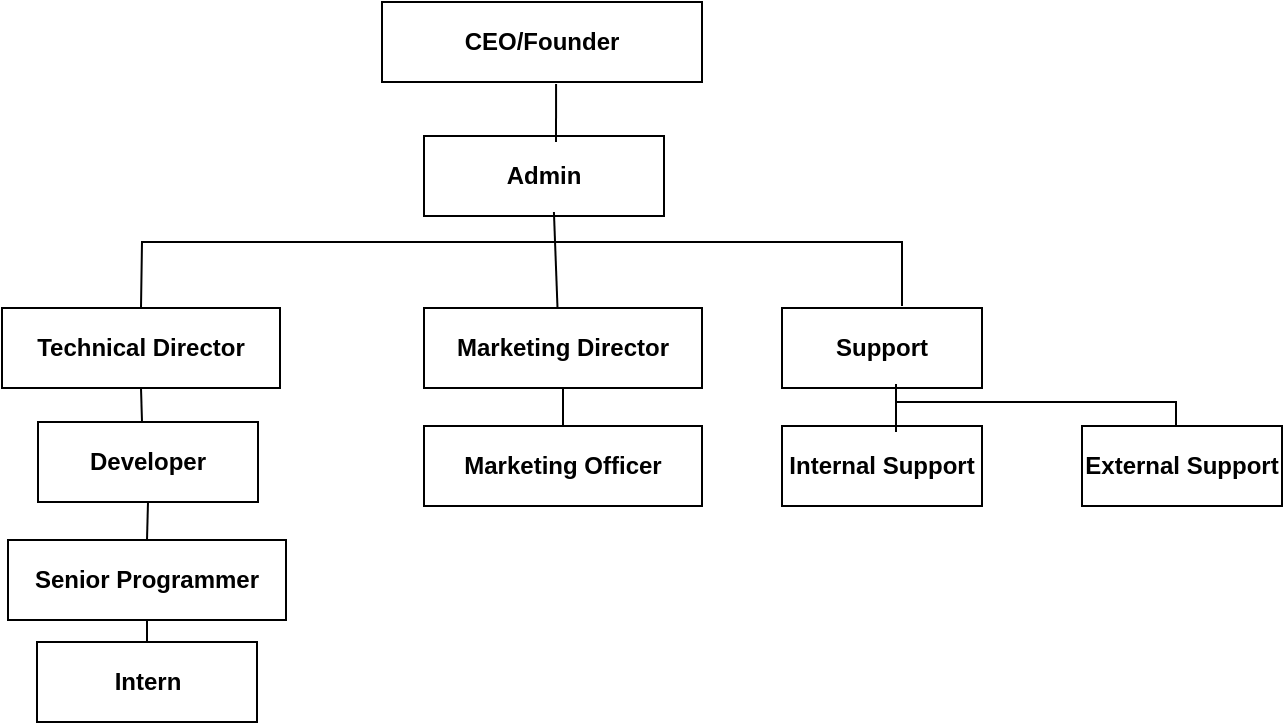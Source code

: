 <mxfile version="24.7.10">
  <diagram name="Page-1" id="jgW-yLE3rwJ7l7WNvmEm">
    <mxGraphModel dx="880" dy="506" grid="1" gridSize="10" guides="1" tooltips="1" connect="1" arrows="1" fold="1" page="1" pageScale="1" pageWidth="850" pageHeight="1100" math="0" shadow="0">
      <root>
        <mxCell id="0" />
        <mxCell id="1" parent="0" />
        <mxCell id="7eaz7EFyOXFihNtyiCtr-1" value="&lt;b&gt;CEO/Founder&lt;/b&gt;" style="rounded=0;whiteSpace=wrap;html=1;" vertex="1" parent="1">
          <mxGeometry x="350" y="40" width="160" height="40" as="geometry" />
        </mxCell>
        <mxCell id="7eaz7EFyOXFihNtyiCtr-3" value="&lt;b&gt;Admin&lt;/b&gt;" style="rounded=0;whiteSpace=wrap;html=1;" vertex="1" parent="1">
          <mxGeometry x="371" y="107" width="120" height="40" as="geometry" />
        </mxCell>
        <mxCell id="7eaz7EFyOXFihNtyiCtr-4" value="&lt;b&gt;Marketing Director&lt;/b&gt;" style="rounded=0;whiteSpace=wrap;html=1;" vertex="1" parent="1">
          <mxGeometry x="371" y="193" width="139" height="40" as="geometry" />
        </mxCell>
        <mxCell id="7eaz7EFyOXFihNtyiCtr-5" value="&lt;b&gt;Support&lt;/b&gt;" style="rounded=0;whiteSpace=wrap;html=1;" vertex="1" parent="1">
          <mxGeometry x="550" y="193" width="100" height="40" as="geometry" />
        </mxCell>
        <mxCell id="7eaz7EFyOXFihNtyiCtr-6" value="&lt;b&gt;Technical Director&lt;/b&gt;" style="rounded=0;whiteSpace=wrap;html=1;" vertex="1" parent="1">
          <mxGeometry x="160" y="193" width="139" height="40" as="geometry" />
        </mxCell>
        <mxCell id="7eaz7EFyOXFihNtyiCtr-7" value="&lt;b&gt;Developer&lt;/b&gt;" style="rounded=0;whiteSpace=wrap;html=1;" vertex="1" parent="1">
          <mxGeometry x="178" y="250" width="110" height="40" as="geometry" />
        </mxCell>
        <mxCell id="7eaz7EFyOXFihNtyiCtr-8" value="&lt;b&gt;Senior Programmer&lt;/b&gt;" style="rounded=0;whiteSpace=wrap;html=1;" vertex="1" parent="1">
          <mxGeometry x="163" y="309" width="139" height="40" as="geometry" />
        </mxCell>
        <mxCell id="7eaz7EFyOXFihNtyiCtr-9" value="&lt;b&gt;Intern&lt;/b&gt;" style="rounded=0;whiteSpace=wrap;html=1;" vertex="1" parent="1">
          <mxGeometry x="177.5" y="360" width="110" height="40" as="geometry" />
        </mxCell>
        <mxCell id="7eaz7EFyOXFihNtyiCtr-10" value="&lt;b&gt;Marketing Officer&lt;/b&gt;" style="rounded=0;whiteSpace=wrap;html=1;" vertex="1" parent="1">
          <mxGeometry x="371" y="252" width="139" height="40" as="geometry" />
        </mxCell>
        <mxCell id="7eaz7EFyOXFihNtyiCtr-11" value="&lt;b&gt;Internal Support&lt;/b&gt;" style="rounded=0;whiteSpace=wrap;html=1;" vertex="1" parent="1">
          <mxGeometry x="550" y="252" width="100" height="40" as="geometry" />
        </mxCell>
        <mxCell id="7eaz7EFyOXFihNtyiCtr-12" value="&lt;b&gt;External Support&lt;/b&gt;" style="rounded=0;whiteSpace=wrap;html=1;" vertex="1" parent="1">
          <mxGeometry x="700" y="252" width="100" height="40" as="geometry" />
        </mxCell>
        <mxCell id="7eaz7EFyOXFihNtyiCtr-13" value="" style="endArrow=none;html=1;rounded=0;entryX=0.544;entryY=1.025;entryDx=0;entryDy=0;entryPerimeter=0;" edge="1" parent="1" target="7eaz7EFyOXFihNtyiCtr-1">
          <mxGeometry width="50" height="50" relative="1" as="geometry">
            <mxPoint x="437" y="110" as="sourcePoint" />
            <mxPoint x="450" y="240" as="targetPoint" />
          </mxGeometry>
        </mxCell>
        <mxCell id="7eaz7EFyOXFihNtyiCtr-14" value="" style="endArrow=none;html=1;rounded=0;entryX=0.558;entryY=0.95;entryDx=0;entryDy=0;entryPerimeter=0;" edge="1" parent="1">
          <mxGeometry width="50" height="50" relative="1" as="geometry">
            <mxPoint x="437.753" y="193" as="sourcePoint" />
            <mxPoint x="435.96" y="145" as="targetPoint" />
          </mxGeometry>
        </mxCell>
        <mxCell id="7eaz7EFyOXFihNtyiCtr-17" value="" style="endArrow=none;html=1;rounded=0;entryX=0.6;entryY=-0.025;entryDx=0;entryDy=0;entryPerimeter=0;exitX=0.5;exitY=0;exitDx=0;exitDy=0;" edge="1" parent="1" source="7eaz7EFyOXFihNtyiCtr-6" target="7eaz7EFyOXFihNtyiCtr-5">
          <mxGeometry width="50" height="50" relative="1" as="geometry">
            <mxPoint x="400" y="290" as="sourcePoint" />
            <mxPoint x="450" y="240" as="targetPoint" />
            <Array as="points">
              <mxPoint x="230" y="160" />
              <mxPoint x="610" y="160" />
            </Array>
          </mxGeometry>
        </mxCell>
        <mxCell id="7eaz7EFyOXFihNtyiCtr-18" value="" style="endArrow=none;html=1;rounded=0;exitX=0.5;exitY=1;exitDx=0;exitDy=0;entryX=0.5;entryY=0;entryDx=0;entryDy=0;" edge="1" parent="1" source="7eaz7EFyOXFihNtyiCtr-8" target="7eaz7EFyOXFihNtyiCtr-9">
          <mxGeometry width="50" height="50" relative="1" as="geometry">
            <mxPoint x="400" y="290" as="sourcePoint" />
            <mxPoint x="450" y="240" as="targetPoint" />
          </mxGeometry>
        </mxCell>
        <mxCell id="7eaz7EFyOXFihNtyiCtr-19" value="" style="endArrow=none;html=1;rounded=0;exitX=0.5;exitY=1;exitDx=0;exitDy=0;entryX=0.5;entryY=0;entryDx=0;entryDy=0;" edge="1" parent="1" source="7eaz7EFyOXFihNtyiCtr-7" target="7eaz7EFyOXFihNtyiCtr-8">
          <mxGeometry width="50" height="50" relative="1" as="geometry">
            <mxPoint x="400" y="290" as="sourcePoint" />
            <mxPoint x="450" y="240" as="targetPoint" />
          </mxGeometry>
        </mxCell>
        <mxCell id="7eaz7EFyOXFihNtyiCtr-20" value="" style="endArrow=none;html=1;rounded=0;exitX=0.5;exitY=1;exitDx=0;exitDy=0;" edge="1" parent="1" source="7eaz7EFyOXFihNtyiCtr-6">
          <mxGeometry width="50" height="50" relative="1" as="geometry">
            <mxPoint x="400" y="290" as="sourcePoint" />
            <mxPoint x="230" y="250" as="targetPoint" />
          </mxGeometry>
        </mxCell>
        <mxCell id="7eaz7EFyOXFihNtyiCtr-21" value="" style="endArrow=none;html=1;rounded=0;entryX=0.5;entryY=1;entryDx=0;entryDy=0;" edge="1" parent="1" source="7eaz7EFyOXFihNtyiCtr-10" target="7eaz7EFyOXFihNtyiCtr-4">
          <mxGeometry width="50" height="50" relative="1" as="geometry">
            <mxPoint x="400" y="290" as="sourcePoint" />
            <mxPoint x="450" y="240" as="targetPoint" />
          </mxGeometry>
        </mxCell>
        <mxCell id="7eaz7EFyOXFihNtyiCtr-22" value="" style="endArrow=none;html=1;rounded=0;entryX=0.57;entryY=0.95;entryDx=0;entryDy=0;entryPerimeter=0;exitX=0.57;exitY=0.075;exitDx=0;exitDy=0;exitPerimeter=0;" edge="1" parent="1" source="7eaz7EFyOXFihNtyiCtr-11" target="7eaz7EFyOXFihNtyiCtr-5">
          <mxGeometry width="50" height="50" relative="1" as="geometry">
            <mxPoint x="400" y="290" as="sourcePoint" />
            <mxPoint x="450" y="240" as="targetPoint" />
          </mxGeometry>
        </mxCell>
        <mxCell id="7eaz7EFyOXFihNtyiCtr-23" value="" style="endArrow=none;html=1;rounded=0;entryX=0.5;entryY=0;entryDx=0;entryDy=0;" edge="1" parent="1">
          <mxGeometry width="50" height="50" relative="1" as="geometry">
            <mxPoint x="607" y="240" as="sourcePoint" />
            <mxPoint x="747" y="252" as="targetPoint" />
            <Array as="points">
              <mxPoint x="747" y="240" />
            </Array>
          </mxGeometry>
        </mxCell>
      </root>
    </mxGraphModel>
  </diagram>
</mxfile>
